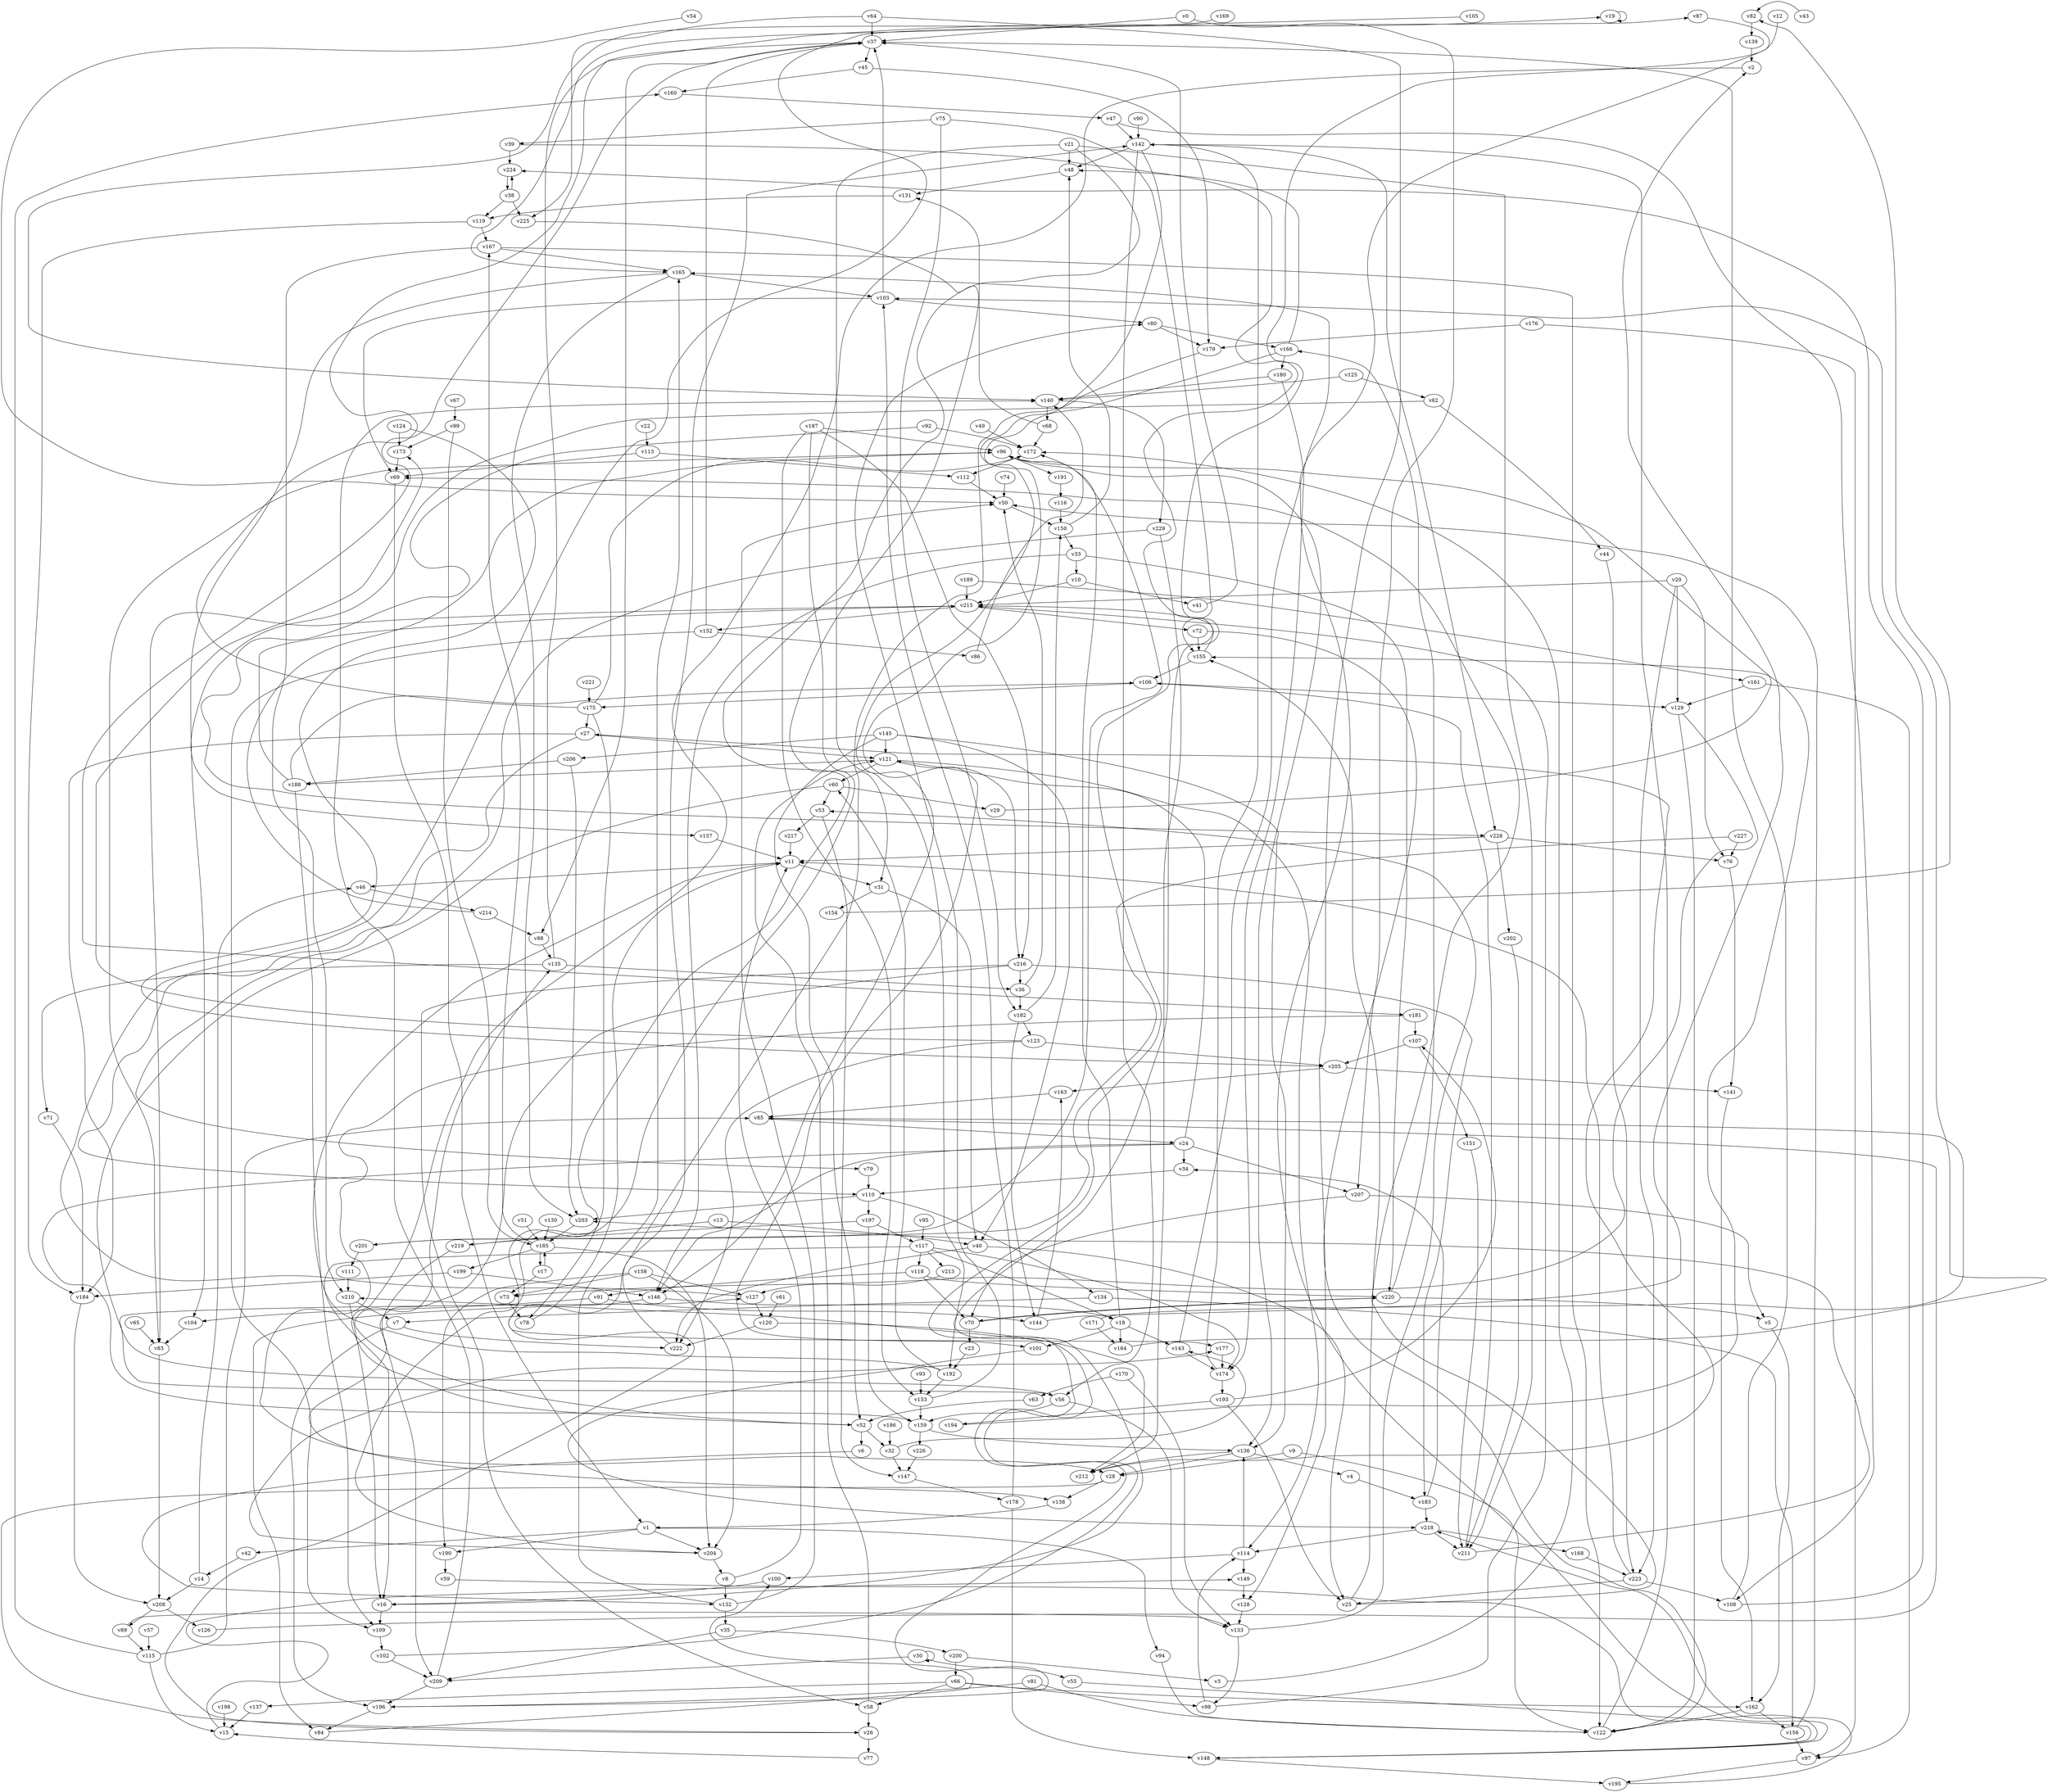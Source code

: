 // Benchmark game 337 - 230 vertices
// time_bound: 91
// targets: v183
digraph G {
    v0 [name="v0", player=1];
    v1 [name="v1", player=0];
    v2 [name="v2", player=0];
    v3 [name="v3", player=1];
    v4 [name="v4", player=0];
    v5 [name="v5", player=0];
    v6 [name="v6", player=1];
    v7 [name="v7", player=0];
    v8 [name="v8", player=1];
    v9 [name="v9", player=1];
    v10 [name="v10", player=1];
    v11 [name="v11", player=1];
    v12 [name="v12", player=0];
    v13 [name="v13", player=1];
    v14 [name="v14", player=1];
    v15 [name="v15", player=0];
    v16 [name="v16", player=1];
    v17 [name="v17", player=0];
    v18 [name="v18", player=1];
    v19 [name="v19", player=1];
    v20 [name="v20", player=0];
    v21 [name="v21", player=1];
    v22 [name="v22", player=0];
    v23 [name="v23", player=0];
    v24 [name="v24", player=0];
    v25 [name="v25", player=0];
    v26 [name="v26", player=1];
    v27 [name="v27", player=1];
    v28 [name="v28", player=1];
    v29 [name="v29", player=0];
    v30 [name="v30", player=1];
    v31 [name="v31", player=0];
    v32 [name="v32", player=1];
    v33 [name="v33", player=0];
    v34 [name="v34", player=0];
    v35 [name="v35", player=0];
    v36 [name="v36", player=1];
    v37 [name="v37", player=1];
    v38 [name="v38", player=1];
    v39 [name="v39", player=1];
    v40 [name="v40", player=1];
    v41 [name="v41", player=0];
    v42 [name="v42", player=0];
    v43 [name="v43", player=1];
    v44 [name="v44", player=0];
    v45 [name="v45", player=0];
    v46 [name="v46", player=0];
    v47 [name="v47", player=0];
    v48 [name="v48", player=1];
    v49 [name="v49", player=0];
    v50 [name="v50", player=0];
    v51 [name="v51", player=0];
    v52 [name="v52", player=0];
    v53 [name="v53", player=1];
    v54 [name="v54", player=0];
    v55 [name="v55", player=1];
    v56 [name="v56", player=0];
    v57 [name="v57", player=1];
    v58 [name="v58", player=0];
    v59 [name="v59", player=1];
    v60 [name="v60", player=1];
    v61 [name="v61", player=0];
    v62 [name="v62", player=1];
    v63 [name="v63", player=0];
    v64 [name="v64", player=0];
    v65 [name="v65", player=1];
    v66 [name="v66", player=0];
    v67 [name="v67", player=1];
    v68 [name="v68", player=0];
    v69 [name="v69", player=1];
    v70 [name="v70", player=0];
    v71 [name="v71", player=1];
    v72 [name="v72", player=0];
    v73 [name="v73", player=1];
    v74 [name="v74", player=0];
    v75 [name="v75", player=1];
    v76 [name="v76", player=0];
    v77 [name="v77", player=1];
    v78 [name="v78", player=1];
    v79 [name="v79", player=1];
    v80 [name="v80", player=0];
    v81 [name="v81", player=1];
    v82 [name="v82", player=0];
    v83 [name="v83", player=1];
    v84 [name="v84", player=0];
    v85 [name="v85", player=1];
    v86 [name="v86", player=1];
    v87 [name="v87", player=1];
    v88 [name="v88", player=0];
    v89 [name="v89", player=1];
    v90 [name="v90", player=1];
    v91 [name="v91", player=1];
    v92 [name="v92", player=1];
    v93 [name="v93", player=1];
    v94 [name="v94", player=1];
    v95 [name="v95", player=0];
    v96 [name="v96", player=0];
    v97 [name="v97", player=0];
    v98 [name="v98", player=0];
    v99 [name="v99", player=1];
    v100 [name="v100", player=0];
    v101 [name="v101", player=0];
    v102 [name="v102", player=1];
    v103 [name="v103", player=0];
    v104 [name="v104", player=0];
    v105 [name="v105", player=1];
    v106 [name="v106", player=0];
    v107 [name="v107", player=0];
    v108 [name="v108", player=1];
    v109 [name="v109", player=1];
    v110 [name="v110", player=0];
    v111 [name="v111", player=1];
    v112 [name="v112", player=0];
    v113 [name="v113", player=1];
    v114 [name="v114", player=0];
    v115 [name="v115", player=1];
    v116 [name="v116", player=1];
    v117 [name="v117", player=0];
    v118 [name="v118", player=0];
    v119 [name="v119", player=1];
    v120 [name="v120", player=0];
    v121 [name="v121", player=0];
    v122 [name="v122", player=0];
    v123 [name="v123", player=0];
    v124 [name="v124", player=0];
    v125 [name="v125", player=1];
    v126 [name="v126", player=0];
    v127 [name="v127", player=1];
    v128 [name="v128", player=1];
    v129 [name="v129", player=1];
    v130 [name="v130", player=0];
    v131 [name="v131", player=1];
    v132 [name="v132", player=1];
    v133 [name="v133", player=0];
    v134 [name="v134", player=1];
    v135 [name="v135", player=1];
    v136 [name="v136", player=0];
    v137 [name="v137", player=1];
    v138 [name="v138", player=1];
    v139 [name="v139", player=1];
    v140 [name="v140", player=1];
    v141 [name="v141", player=0];
    v142 [name="v142", player=1];
    v143 [name="v143", player=0];
    v144 [name="v144", player=0];
    v145 [name="v145", player=1];
    v146 [name="v146", player=1];
    v147 [name="v147", player=1];
    v148 [name="v148", player=1];
    v149 [name="v149", player=1];
    v150 [name="v150", player=1];
    v151 [name="v151", player=1];
    v152 [name="v152", player=0];
    v153 [name="v153", player=0];
    v154 [name="v154", player=1];
    v155 [name="v155", player=1];
    v156 [name="v156", player=1];
    v157 [name="v157", player=1];
    v158 [name="v158", player=1];
    v159 [name="v159", player=1];
    v160 [name="v160", player=1];
    v161 [name="v161", player=1];
    v162 [name="v162", player=0];
    v163 [name="v163", player=1];
    v164 [name="v164", player=1];
    v165 [name="v165", player=1];
    v166 [name="v166", player=0];
    v167 [name="v167", player=1];
    v168 [name="v168", player=1];
    v169 [name="v169", player=1];
    v170 [name="v170", player=1];
    v171 [name="v171", player=1];
    v172 [name="v172", player=0];
    v173 [name="v173", player=0];
    v174 [name="v174", player=1];
    v175 [name="v175", player=0];
    v176 [name="v176", player=1];
    v177 [name="v177", player=1];
    v178 [name="v178", player=0];
    v179 [name="v179", player=0];
    v180 [name="v180", player=1];
    v181 [name="v181", player=0];
    v182 [name="v182", player=0];
    v183 [name="v183", player=1, target=1];
    v184 [name="v184", player=0];
    v185 [name="v185", player=0];
    v186 [name="v186", player=1];
    v187 [name="v187", player=1];
    v188 [name="v188", player=1];
    v189 [name="v189", player=0];
    v190 [name="v190", player=0];
    v191 [name="v191", player=0];
    v192 [name="v192", player=1];
    v193 [name="v193", player=0];
    v194 [name="v194", player=0];
    v195 [name="v195", player=0];
    v196 [name="v196", player=0];
    v197 [name="v197", player=0];
    v198 [name="v198", player=1];
    v199 [name="v199", player=0];
    v200 [name="v200", player=0];
    v201 [name="v201", player=1];
    v202 [name="v202", player=0];
    v203 [name="v203", player=0];
    v204 [name="v204", player=0];
    v205 [name="v205", player=0];
    v206 [name="v206", player=1];
    v207 [name="v207", player=0];
    v208 [name="v208", player=1];
    v209 [name="v209", player=1];
    v210 [name="v210", player=0];
    v211 [name="v211", player=1];
    v212 [name="v212", player=1];
    v213 [name="v213", player=0];
    v214 [name="v214", player=0];
    v215 [name="v215", player=1];
    v216 [name="v216", player=0];
    v217 [name="v217", player=0];
    v218 [name="v218", player=0];
    v219 [name="v219", player=0];
    v220 [name="v220", player=0];
    v221 [name="v221", player=0];
    v222 [name="v222", player=1];
    v223 [name="v223", player=1];
    v224 [name="v224", player=1];
    v225 [name="v225", player=1];
    v226 [name="v226", player=0];
    v227 [name="v227", player=0];
    v228 [name="v228", player=0];
    v229 [name="v229", player=0];

    v0 -> v207;
    v1 -> v42;
    v2 -> v52 [constraint="t < 12"];
    v3 -> v172;
    v4 -> v183;
    v5 -> v162;
    v6 -> v132 [constraint="t < 14"];
    v7 -> v196;
    v8 -> v11;
    v9 -> v122;
    v10 -> v215;
    v11 -> v46;
    v12 -> v16 [constraint="t >= 4"];
    v13 -> v40;
    v14 -> v46;
    v15 -> v149 [constraint="t >= 4"];
    v16 -> v109;
    v17 -> v185 [constraint="t < 6"];
    v18 -> v164;
    v19 -> v19;
    v20 -> v76;
    v21 -> v177 [constraint="t >= 2"];
    v22 -> v113;
    v23 -> v192;
    v24 -> v159 [constraint="t >= 3"];
    v25 -> v69 [constraint="t mod 2 == 1"];
    v26 -> v77;
    v27 -> v110 [constraint="t >= 1"];
    v28 -> v26 [constraint="t >= 2"];
    v29 -> v96 [constraint="t mod 4 == 2"];
    v30 -> v55;
    v31 -> v40;
    v32 -> v143 [constraint="t < 10"];
    v33 -> v10;
    v34 -> v110;
    v35 -> v209;
    v36 -> v182;
    v37 -> v181 [constraint="t < 6"];
    v38 -> v119;
    v39 -> v196 [constraint="t >= 5"];
    v40 -> v222;
    v41 -> v37;
    v42 -> v14;
    v43 -> v82 [constraint="t >= 3"];
    v44 -> v223;
    v45 -> v160;
    v46 -> v214;
    v47 -> v108 [constraint="t >= 2"];
    v48 -> v131;
    v49 -> v172;
    v50 -> v150;
    v51 -> v185;
    v52 -> v135 [constraint="t >= 3"];
    v53 -> v147;
    v54 -> v50 [constraint="t mod 4 == 3"];
    v55 -> v148 [constraint="t >= 4"];
    v56 -> v127 [constraint="t >= 1"];
    v57 -> v115;
    v58 -> v26;
    v59 -> v148 [constraint="t >= 3"];
    v60 -> v56 [constraint="t >= 4"];
    v61 -> v120;
    v62 -> v157 [constraint="t >= 1"];
    v63 -> v52;
    v64 -> v128;
    v65 -> v83;
    v66 -> v98;
    v67 -> v99;
    v68 -> v131;
    v69 -> v1;
    v70 -> v220 [constraint="t < 14"];
    v71 -> v184;
    v72 -> v122 [constraint="t < 14"];
    v73 -> v78;
    v74 -> v50;
    v75 -> v39;
    v76 -> v141;
    v77 -> v15 [constraint="t >= 1"];
    v78 -> v11;
    v79 -> v110;
    v80 -> v166;
    v81 -> v196;
    v82 -> v139;
    v83 -> v208;
    v84 -> v100 [constraint="t mod 5 == 1"];
    v85 -> v24;
    v86 -> v140;
    v87 -> v148 [constraint="t < 7"];
    v88 -> v135;
    v89 -> v133 [constraint="t >= 1"];
    v90 -> v142;
    v91 -> v104;
    v92 -> v228 [constraint="t < 9"];
    v93 -> v153;
    v94 -> v122;
    v95 -> v117;
    v96 -> v83;
    v97 -> v195;
    v98 -> v114;
    v99 -> v173;
    v100 -> v16;
    v101 -> v218 [constraint="t < 12"];
    v102 -> v210 [constraint="t < 12"];
    v103 -> v69;
    v104 -> v83;
    v105 -> v165 [constraint="t < 7"];
    v106 -> v129;
    v107 -> v205;
    v108 -> v224 [constraint="t < 11"];
    v109 -> v102;
    v110 -> v203;
    v111 -> v210;
    v112 -> v50;
    v113 -> v112;
    v114 -> v136;
    v115 -> v85;
    v116 -> v150;
    v117 -> v213;
    v118 -> v91;
    v119 -> v184;
    v120 -> v212;
    v121 -> v216;
    v122 -> v142;
    v123 -> v173 [constraint="t mod 3 == 2"];
    v124 -> v205 [constraint="t >= 3"];
    v125 -> v140;
    v126 -> v85 [constraint="t >= 1"];
    v127 -> v87 [constraint="t < 6"];
    v128 -> v133;
    v129 -> v73 [constraint="t mod 2 == 1"];
    v130 -> v185;
    v131 -> v119;
    v132 -> v35;
    v133 -> v98;
    v134 -> v156;
    v135 -> v37;
    v136 -> v4;
    v137 -> v15;
    v138 -> v1;
    v139 -> v2;
    v140 -> v68;
    v141 -> v162;
    v142 -> v146 [constraint="t >= 3"];
    v143 -> v174;
    v144 -> v2 [constraint="t >= 3"];
    v145 -> v40;
    v146 -> v84;
    v147 -> v178;
    v148 -> v195;
    v149 -> v128;
    v150 -> v33;
    v151 -> v211;
    v152 -> v37;
    v153 -> v80;
    v154 -> v82 [constraint="t >= 2"];
    v155 -> v215;
    v156 -> v97;
    v157 -> v11;
    v158 -> v127;
    v159 -> v136;
    v160 -> v47;
    v161 -> v129;
    v162 -> v156;
    v163 -> v85;
    v164 -> v103 [constraint="t < 5"];
    v165 -> v104;
    v166 -> v101 [constraint="t < 12"];
    v167 -> v122;
    v168 -> v223;
    v169 -> v140 [constraint="t < 9"];
    v170 -> v133;
    v171 -> v85 [constraint="t < 13"];
    v172 -> v112;
    v173 -> v69;
    v174 -> v193;
    v175 -> v19 [constraint="t mod 3 == 1"];
    v176 -> v179;
    v177 -> v174;
    v178 -> v148;
    v179 -> v26 [constraint="t < 7"];
    v180 -> v140;
    v181 -> v28 [constraint="t >= 5"];
    v182 -> v150;
    v183 -> v34;
    v184 -> v208;
    v185 -> v199;
    v186 -> v32;
    v187 -> v153;
    v188 -> v215;
    v189 -> v161 [constraint="t mod 2 == 1"];
    v190 -> v59;
    v191 -> v116;
    v192 -> v11 [constraint="t mod 4 == 1"];
    v193 -> v107 [constraint="t >= 2"];
    v194 -> v155 [constraint="t >= 3"];
    v195 -> v218 [constraint="t mod 2 == 0"];
    v196 -> v84;
    v197 -> v117;
    v198 -> v15;
    v199 -> v146;
    v200 -> v3;
    v201 -> v96 [constraint="t >= 1"];
    v202 -> v211;
    v203 -> v185;
    v204 -> v177 [constraint="t >= 2"];
    v205 -> v163;
    v206 -> v203;
    v207 -> v5;
    v208 -> v126;
    v209 -> v196;
    v210 -> v7;
    v211 -> v203 [constraint="t < 14"];
    v212 -> v27 [constraint="t < 12"];
    v213 -> v127 [constraint="t < 7"];
    v214 -> v96 [constraint="t mod 3 == 0"];
    v215 -> v152;
    v216 -> v138 [constraint="t >= 1"];
    v217 -> v11;
    v218 -> v114;
    v219 -> v209;
    v220 -> v5;
    v221 -> v175;
    v222 -> v142;
    v223 -> v25;
    v224 -> v38;
    v225 -> v204 [constraint="t < 14"];
    v226 -> v147;
    v227 -> v201 [constraint="t < 15"];
    v228 -> v11;
    v229 -> v79 [constraint="t < 6"];
    v135 -> v36;
    v176 -> v97;
    v175 -> v27;
    v96 -> v191;
    v113 -> v69;
    v68 -> v172;
    v228 -> v76;
    v220 -> v166;
    v165 -> v103;
    v181 -> v107;
    v166 -> v180;
    v223 -> v108;
    v72 -> v155;
    v127 -> v120;
    v62 -> v44;
    v178 -> v103;
    v159 -> v226;
    v45 -> v179;
    v13 -> v219;
    v18 -> v172;
    v60 -> v29;
    v30 -> v30;
    v39 -> v224;
    v118 -> v70;
    v114 -> v149;
    v24 -> v34;
    v103 -> v37;
    v140 -> v229;
    v47 -> v142;
    v38 -> v225;
    v114 -> v100;
    v21 -> v192;
    v134 -> v7;
    v24 -> v207;
    v52 -> v6;
    v80 -> v179;
    v133 -> v53;
    v37 -> v88;
    v58 -> v121;
    v123 -> v205;
    v31 -> v154;
    v167 -> v210;
    v170 -> v63;
    v210 -> v16;
    v146 -> v18;
    v99 -> v185;
    v7 -> v222;
    v33 -> v220;
    v150 -> v48;
    v192 -> v153;
    v206 -> v188;
    v136 -> v212;
    v145 -> v206;
    v162 -> v122;
    v174 -> v142;
    v81 -> v122;
    v53 -> v217;
    v182 -> v144;
    v152 -> v86;
    v220 -> v70;
    v136 -> v28;
    v145 -> v52;
    v64 -> v37;
    v125 -> v62;
    v33 -> v146;
    v40 -> v25;
    v96 -> v136;
    v218 -> v168;
    v66 -> v137;
    v21 -> v48;
    v8 -> v132;
    v92 -> v172;
    v56 -> v159;
    v124 -> v173;
    v25 -> v155;
    v208 -> v89;
    v205 -> v141;
    v135 -> v71;
    v110 -> v134;
    v228 -> v202;
    v158 -> v73;
    v123 -> v222;
    v120 -> v222;
    v108 -> v37;
    v27 -> v121;
    v9 -> v28;
    v14 -> v208;
    v189 -> v215;
    v20 -> v129;
    v75 -> v155;
    v18 -> v143;
    v70 -> v23;
    v193 -> v194;
    v118 -> v220;
    v216 -> v58;
    v121 -> v60;
    v117 -> v174;
    v175 -> v172;
    v117 -> v16;
    v161 -> v97;
    v200 -> v66;
    v132 -> v165;
    v24 -> v146;
    v156 -> v50;
    v64 -> v225;
    v167 -> v165;
    v28 -> v138;
    v18 -> v101;
    v98 -> v215;
    v117 -> v18;
    v103 -> v80;
    v185 -> v167;
    v75 -> v182;
    v207 -> v70;
    v142 -> v228;
    v37 -> v45;
    v180 -> v174;
    v21 -> v211;
    v32 -> v147;
    v20 -> v223;
    v215 -> v72;
    v1 -> v190;
    v197 -> v159;
    v115 -> v160;
    v102 -> v209;
    v175 -> v78;
    v129 -> v122;
    v145 -> v136;
    v201 -> v111;
    v187 -> v31;
    v209 -> v140;
    v216 -> v36;
    v121 -> v114;
    v153 -> v159;
    v119 -> v167;
    v152 -> v109;
    v193 -> v25;
    v36 -> v50;
    v188 -> v106;
    v38 -> v224;
    v155 -> v106;
    v1 -> v204;
    v145 -> v121;
    v110 -> v197;
    v17 -> v73;
    v24 -> v121;
    v52 -> v32;
    v182 -> v123;
    v106 -> v175;
    v199 -> v184;
    v187 -> v216;
    v187 -> v96;
    v11 -> v31;
    v117 -> v118;
    v183 -> v218;
    v121 -> v188;
    v1 -> v94;
    v223 -> v11;
    v142 -> v56;
    v211 -> v106;
    v197 -> v219;
    v204 -> v8;
    v229 -> v212;
    v227 -> v76;
    v158 -> v190;
    v144 -> v163;
    v10 -> v41;
    v20 -> v215;
    v143 -> v165;
    v171 -> v164;
    v188 -> v109;
    v30 -> v209;
    v142 -> v48;
    v185 -> v204;
    v56 -> v133;
    v115 -> v15;
    v66 -> v58;
    v91 -> v144;
    v214 -> v88;
    v192 -> v60;
    v35 -> v200;
    v165 -> v203;
    v166 -> v48;
    v132 -> v50;
    v218 -> v211;
    v66 -> v162;
    v27 -> v184;
    v60 -> v53;
    v185 -> v17;
    v89 -> v115;
    v107 -> v151;
    v216 -> v183;
    v0 -> v37;
    v215 -> v83;
    v158 -> v204;
}
